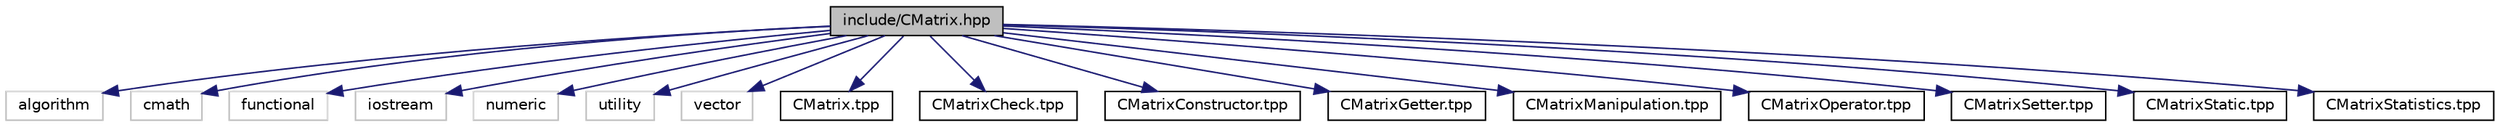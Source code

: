 digraph "include/CMatrix.hpp"
{
 // LATEX_PDF_SIZE
  bgcolor="transparent";
  edge [fontname="Helvetica",fontsize="10",labelfontname="Helvetica",labelfontsize="10"];
  node [fontname="Helvetica",fontsize="10",shape=record];
  Node1 [label="include/CMatrix.hpp",height=0.2,width=0.4,color="black", fillcolor="grey75", style="filled", fontcolor="black",tooltip="File containing the main template class of the 'cmatrix' library."];
  Node1 -> Node2 [color="midnightblue",fontsize="10",style="solid",fontname="Helvetica"];
  Node2 [label="algorithm",height=0.2,width=0.4,color="grey75",tooltip=" "];
  Node1 -> Node3 [color="midnightblue",fontsize="10",style="solid",fontname="Helvetica"];
  Node3 [label="cmath",height=0.2,width=0.4,color="grey75",tooltip=" "];
  Node1 -> Node4 [color="midnightblue",fontsize="10",style="solid",fontname="Helvetica"];
  Node4 [label="functional",height=0.2,width=0.4,color="grey75",tooltip=" "];
  Node1 -> Node5 [color="midnightblue",fontsize="10",style="solid",fontname="Helvetica"];
  Node5 [label="iostream",height=0.2,width=0.4,color="grey75",tooltip=" "];
  Node1 -> Node6 [color="midnightblue",fontsize="10",style="solid",fontname="Helvetica"];
  Node6 [label="numeric",height=0.2,width=0.4,color="grey75",tooltip=" "];
  Node1 -> Node7 [color="midnightblue",fontsize="10",style="solid",fontname="Helvetica"];
  Node7 [label="utility",height=0.2,width=0.4,color="grey75",tooltip=" "];
  Node1 -> Node8 [color="midnightblue",fontsize="10",style="solid",fontname="Helvetica"];
  Node8 [label="vector",height=0.2,width=0.4,color="grey75",tooltip=" "];
  Node1 -> Node9 [color="midnightblue",fontsize="10",style="solid",fontname="Helvetica"];
  Node9 [label="CMatrix.tpp",height=0.2,width=0.4,color="black",URL="$CMatrix_8tpp.html",tooltip="This file contains the implementation of general methods of the class."];
  Node1 -> Node10 [color="midnightblue",fontsize="10",style="solid",fontname="Helvetica"];
  Node10 [label="CMatrixCheck.tpp",height=0.2,width=0.4,color="black",URL="$CMatrixCheck_8tpp.html",tooltip="This file contains the implementation of methods to verify matrix conditions and perform checks befor..."];
  Node1 -> Node11 [color="midnightblue",fontsize="10",style="solid",fontname="Helvetica"];
  Node11 [label="CMatrixConstructor.tpp",height=0.2,width=0.4,color="black",URL="$CMatrixConstructor_8tpp.html",tooltip="This file contains the implementation of constructors and destructors."];
  Node1 -> Node12 [color="midnightblue",fontsize="10",style="solid",fontname="Helvetica"];
  Node12 [label="CMatrixGetter.tpp",height=0.2,width=0.4,color="black",URL="$CMatrixGetter_8tpp.html",tooltip="This file contains the implementation of methods to retrieve information from the matrix and get its ..."];
  Node1 -> Node13 [color="midnightblue",fontsize="10",style="solid",fontname="Helvetica"];
  Node13 [label="CMatrixManipulation.tpp",height=0.2,width=0.4,color="black",URL="$CMatrixManipulation_8tpp.html",tooltip="This file contains the implementation of methods to find elements and to perform manipulations on the..."];
  Node1 -> Node14 [color="midnightblue",fontsize="10",style="solid",fontname="Helvetica"];
  Node14 [label="CMatrixOperator.tpp",height=0.2,width=0.4,color="black",URL="$CMatrixOperator_8tpp.html",tooltip="This file contains the implementation of operators."];
  Node1 -> Node15 [color="midnightblue",fontsize="10",style="solid",fontname="Helvetica"];
  Node15 [label="CMatrixSetter.tpp",height=0.2,width=0.4,color="black",URL="$CMatrixSetter_8tpp.html",tooltip="This file contains the implementation of methods to set values in the matrix."];
  Node1 -> Node16 [color="midnightblue",fontsize="10",style="solid",fontname="Helvetica"];
  Node16 [label="CMatrixStatic.tpp",height=0.2,width=0.4,color="black",URL="$CMatrixStatic_8tpp.html",tooltip="This file contains the implementation of static methods of the class."];
  Node1 -> Node17 [color="midnightblue",fontsize="10",style="solid",fontname="Helvetica"];
  Node17 [label="CMatrixStatistics.tpp",height=0.2,width=0.4,color="black",URL="$CMatrixStatistics_8tpp.html",tooltip="This file contains the implementation of methods to perform statistical operations on the matrix."];
}
